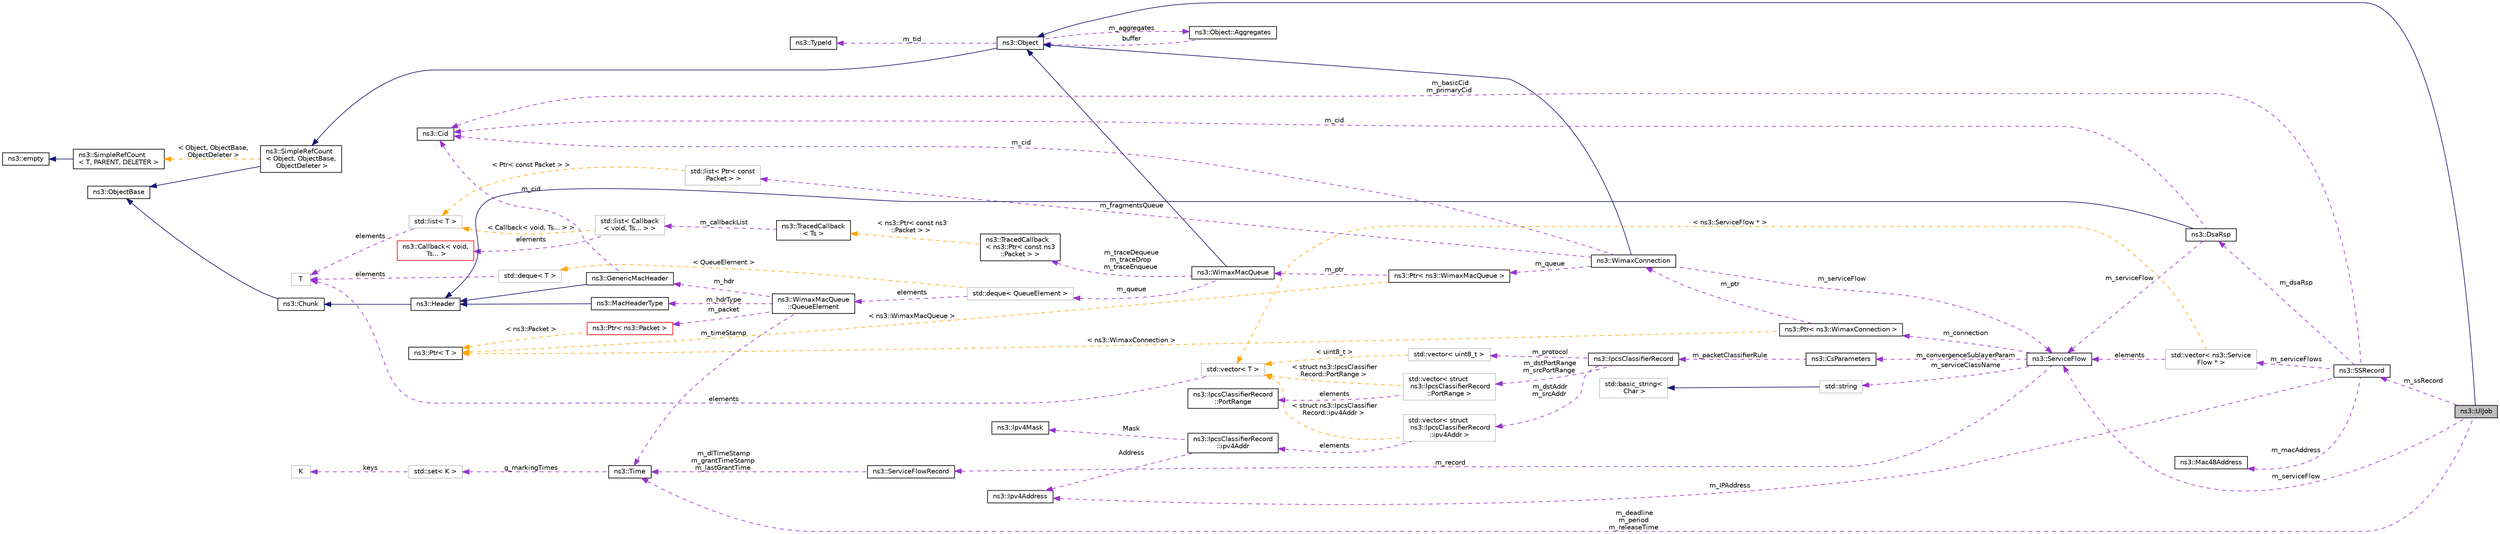 digraph "ns3::UlJob"
{
 // LATEX_PDF_SIZE
  edge [fontname="Helvetica",fontsize="10",labelfontname="Helvetica",labelfontsize="10"];
  node [fontname="Helvetica",fontsize="10",shape=record];
  rankdir="LR";
  Node1 [label="ns3::UlJob",height=0.2,width=0.4,color="black", fillcolor="grey75", style="filled", fontcolor="black",tooltip="this class implements a structure to compute the priority of service flows"];
  Node2 -> Node1 [dir="back",color="midnightblue",fontsize="10",style="solid",fontname="Helvetica"];
  Node2 [label="ns3::Object",height=0.2,width=0.4,color="black", fillcolor="white", style="filled",URL="$classns3_1_1_object.html",tooltip="A base class which provides memory management and object aggregation."];
  Node3 -> Node2 [dir="back",color="midnightblue",fontsize="10",style="solid",fontname="Helvetica"];
  Node3 [label="ns3::SimpleRefCount\l\< Object, ObjectBase,\l ObjectDeleter \>",height=0.2,width=0.4,color="black", fillcolor="white", style="filled",URL="$classns3_1_1_simple_ref_count.html",tooltip=" "];
  Node4 -> Node3 [dir="back",color="midnightblue",fontsize="10",style="solid",fontname="Helvetica"];
  Node4 [label="ns3::ObjectBase",height=0.2,width=0.4,color="black", fillcolor="white", style="filled",URL="$classns3_1_1_object_base.html",tooltip="Anchor the ns-3 type and attribute system."];
  Node5 -> Node3 [dir="back",color="orange",fontsize="10",style="dashed",label=" \< Object, ObjectBase,\l ObjectDeleter \>" ,fontname="Helvetica"];
  Node5 [label="ns3::SimpleRefCount\l\< T, PARENT, DELETER \>",height=0.2,width=0.4,color="black", fillcolor="white", style="filled",URL="$classns3_1_1_simple_ref_count.html",tooltip="A template-based reference counting class."];
  Node6 -> Node5 [dir="back",color="midnightblue",fontsize="10",style="solid",fontname="Helvetica"];
  Node6 [label="ns3::empty",height=0.2,width=0.4,color="black", fillcolor="white", style="filled",URL="$classns3_1_1empty.html",tooltip="make Callback use a separate empty type"];
  Node7 -> Node2 [dir="back",color="darkorchid3",fontsize="10",style="dashed",label=" m_tid" ,fontname="Helvetica"];
  Node7 [label="ns3::TypeId",height=0.2,width=0.4,color="black", fillcolor="white", style="filled",URL="$classns3_1_1_type_id.html",tooltip="a unique identifier for an interface."];
  Node8 -> Node2 [dir="back",color="darkorchid3",fontsize="10",style="dashed",label=" m_aggregates" ,fontname="Helvetica"];
  Node8 [label="ns3::Object::Aggregates",height=0.2,width=0.4,color="black", fillcolor="white", style="filled",URL="$structns3_1_1_object_1_1_aggregates.html",tooltip="The list of Objects aggregated to this one."];
  Node2 -> Node8 [dir="back",color="darkorchid3",fontsize="10",style="dashed",label=" buffer" ,fontname="Helvetica"];
  Node9 -> Node1 [dir="back",color="darkorchid3",fontsize="10",style="dashed",label=" m_serviceFlow" ,fontname="Helvetica"];
  Node9 [label="ns3::ServiceFlow",height=0.2,width=0.4,color="black", fillcolor="white", style="filled",URL="$classns3_1_1_service_flow.html",tooltip="This class implements service flows as described by the IEEE-802.16 standard."];
  Node10 -> Node9 [dir="back",color="darkorchid3",fontsize="10",style="dashed",label=" m_connection" ,fontname="Helvetica"];
  Node10 [label="ns3::Ptr\< ns3::WimaxConnection \>",height=0.2,width=0.4,color="black", fillcolor="white", style="filled",URL="$classns3_1_1_ptr.html",tooltip=" "];
  Node11 -> Node10 [dir="back",color="darkorchid3",fontsize="10",style="dashed",label=" m_ptr" ,fontname="Helvetica"];
  Node11 [label="ns3::WimaxConnection",height=0.2,width=0.4,color="black", fillcolor="white", style="filled",URL="$classns3_1_1_wimax_connection.html",tooltip="Class to represent WiMAX connections."];
  Node2 -> Node11 [dir="back",color="midnightblue",fontsize="10",style="solid",fontname="Helvetica"];
  Node9 -> Node11 [dir="back",color="darkorchid3",fontsize="10",style="dashed",label=" m_serviceFlow" ,fontname="Helvetica"];
  Node12 -> Node11 [dir="back",color="darkorchid3",fontsize="10",style="dashed",label=" m_cid" ,fontname="Helvetica"];
  Node12 [label="ns3::Cid",height=0.2,width=0.4,color="black", fillcolor="white", style="filled",URL="$classns3_1_1_cid.html",tooltip="Cid class."];
  Node13 -> Node11 [dir="back",color="darkorchid3",fontsize="10",style="dashed",label=" m_fragmentsQueue" ,fontname="Helvetica"];
  Node13 [label="std::list\< Ptr\< const\l Packet \> \>",height=0.2,width=0.4,color="grey75", fillcolor="white", style="filled",tooltip=" "];
  Node14 -> Node13 [dir="back",color="orange",fontsize="10",style="dashed",label=" \< Ptr\< const Packet \> \>" ,fontname="Helvetica"];
  Node14 [label="std::list\< T \>",height=0.2,width=0.4,color="grey75", fillcolor="white", style="filled",tooltip=" "];
  Node15 -> Node14 [dir="back",color="darkorchid3",fontsize="10",style="dashed",label=" elements" ,fontname="Helvetica"];
  Node15 [label="T",height=0.2,width=0.4,color="grey75", fillcolor="white", style="filled",tooltip=" "];
  Node16 -> Node11 [dir="back",color="darkorchid3",fontsize="10",style="dashed",label=" m_queue" ,fontname="Helvetica"];
  Node16 [label="ns3::Ptr\< ns3::WimaxMacQueue \>",height=0.2,width=0.4,color="black", fillcolor="white", style="filled",URL="$classns3_1_1_ptr.html",tooltip=" "];
  Node17 -> Node16 [dir="back",color="darkorchid3",fontsize="10",style="dashed",label=" m_ptr" ,fontname="Helvetica"];
  Node17 [label="ns3::WimaxMacQueue",height=0.2,width=0.4,color="black", fillcolor="white", style="filled",URL="$classns3_1_1_wimax_mac_queue.html",tooltip="Class implementing the device packet queue."];
  Node2 -> Node17 [dir="back",color="midnightblue",fontsize="10",style="solid",fontname="Helvetica"];
  Node18 -> Node17 [dir="back",color="darkorchid3",fontsize="10",style="dashed",label=" m_traceDequeue\nm_traceDrop\nm_traceEnqueue" ,fontname="Helvetica"];
  Node18 [label="ns3::TracedCallback\l\< ns3::Ptr\< const ns3\l::Packet \> \>",height=0.2,width=0.4,color="black", fillcolor="white", style="filled",URL="$classns3_1_1_traced_callback.html",tooltip=" "];
  Node19 -> Node18 [dir="back",color="orange",fontsize="10",style="dashed",label=" \< ns3::Ptr\< const ns3\l::Packet \> \>" ,fontname="Helvetica"];
  Node19 [label="ns3::TracedCallback\l\< Ts \>",height=0.2,width=0.4,color="black", fillcolor="white", style="filled",URL="$classns3_1_1_traced_callback.html",tooltip="Forward calls to a chain of Callback."];
  Node20 -> Node19 [dir="back",color="darkorchid3",fontsize="10",style="dashed",label=" m_callbackList" ,fontname="Helvetica"];
  Node20 [label="std::list\< Callback\l\< void, Ts... \> \>",height=0.2,width=0.4,color="grey75", fillcolor="white", style="filled",tooltip=" "];
  Node21 -> Node20 [dir="back",color="darkorchid3",fontsize="10",style="dashed",label=" elements" ,fontname="Helvetica"];
  Node21 [label="ns3::Callback\< void,\l Ts... \>",height=0.2,width=0.4,color="red", fillcolor="white", style="filled",URL="$classns3_1_1_callback.html",tooltip=" "];
  Node14 -> Node20 [dir="back",color="orange",fontsize="10",style="dashed",label=" \< Callback\< void, Ts... \> \>" ,fontname="Helvetica"];
  Node28 -> Node17 [dir="back",color="darkorchid3",fontsize="10",style="dashed",label=" m_queue" ,fontname="Helvetica"];
  Node28 [label="std::deque\< QueueElement \>",height=0.2,width=0.4,color="grey75", fillcolor="white", style="filled",tooltip=" "];
  Node29 -> Node28 [dir="back",color="darkorchid3",fontsize="10",style="dashed",label=" elements" ,fontname="Helvetica"];
  Node29 [label="ns3::WimaxMacQueue\l::QueueElement",height=0.2,width=0.4,color="black", fillcolor="white", style="filled",URL="$structns3_1_1_wimax_mac_queue_1_1_queue_element.html",tooltip="QueueElement structure."];
  Node30 -> Node29 [dir="back",color="darkorchid3",fontsize="10",style="dashed",label=" m_hdr" ,fontname="Helvetica"];
  Node30 [label="ns3::GenericMacHeader",height=0.2,width=0.4,color="black", fillcolor="white", style="filled",URL="$classns3_1_1_generic_mac_header.html",tooltip="This class implements the Generic mac Header as described by IEEE Standard for Local and metropolitan..."];
  Node31 -> Node30 [dir="back",color="midnightblue",fontsize="10",style="solid",fontname="Helvetica"];
  Node31 [label="ns3::Header",height=0.2,width=0.4,color="black", fillcolor="white", style="filled",URL="$classns3_1_1_header.html",tooltip="Protocol header serialization and deserialization."];
  Node32 -> Node31 [dir="back",color="midnightblue",fontsize="10",style="solid",fontname="Helvetica"];
  Node32 [label="ns3::Chunk",height=0.2,width=0.4,color="black", fillcolor="white", style="filled",URL="$classns3_1_1_chunk.html",tooltip="abstract base class for ns3::Header and ns3::Trailer"];
  Node4 -> Node32 [dir="back",color="midnightblue",fontsize="10",style="solid",fontname="Helvetica"];
  Node12 -> Node30 [dir="back",color="darkorchid3",fontsize="10",style="dashed",label=" m_cid" ,fontname="Helvetica"];
  Node33 -> Node29 [dir="back",color="darkorchid3",fontsize="10",style="dashed",label=" m_timeStamp" ,fontname="Helvetica"];
  Node33 [label="ns3::Time",height=0.2,width=0.4,color="black", fillcolor="white", style="filled",URL="$classns3_1_1_time.html",tooltip="Simulation virtual time values and global simulation resolution."];
  Node34 -> Node33 [dir="back",color="darkorchid3",fontsize="10",style="dashed",label=" g_markingTimes" ,fontname="Helvetica"];
  Node34 [label="std::set\< K \>",height=0.2,width=0.4,color="grey75", fillcolor="white", style="filled",tooltip=" "];
  Node35 -> Node34 [dir="back",color="darkorchid3",fontsize="10",style="dashed",label=" keys" ,fontname="Helvetica"];
  Node35 [label="K",height=0.2,width=0.4,color="grey75", fillcolor="white", style="filled",tooltip=" "];
  Node36 -> Node29 [dir="back",color="darkorchid3",fontsize="10",style="dashed",label=" m_packet" ,fontname="Helvetica"];
  Node36 [label="ns3::Ptr\< ns3::Packet \>",height=0.2,width=0.4,color="red", fillcolor="white", style="filled",URL="$classns3_1_1_ptr.html",tooltip=" "];
  Node26 -> Node36 [dir="back",color="orange",fontsize="10",style="dashed",label=" \< ns3::Packet \>" ,fontname="Helvetica"];
  Node26 [label="ns3::Ptr\< T \>",height=0.2,width=0.4,color="black", fillcolor="white", style="filled",URL="$classns3_1_1_ptr.html",tooltip="Smart pointer class similar to boost::intrusive_ptr."];
  Node54 -> Node29 [dir="back",color="darkorchid3",fontsize="10",style="dashed",label=" m_hdrType" ,fontname="Helvetica"];
  Node54 [label="ns3::MacHeaderType",height=0.2,width=0.4,color="black", fillcolor="white", style="filled",URL="$classns3_1_1_mac_header_type.html",tooltip="This class Represents the HT (Header Type) field of generic MAC and bandwidth request headers."];
  Node31 -> Node54 [dir="back",color="midnightblue",fontsize="10",style="solid",fontname="Helvetica"];
  Node55 -> Node28 [dir="back",color="orange",fontsize="10",style="dashed",label=" \< QueueElement \>" ,fontname="Helvetica"];
  Node55 [label="std::deque\< T \>",height=0.2,width=0.4,color="grey75", fillcolor="white", style="filled",tooltip=" "];
  Node15 -> Node55 [dir="back",color="darkorchid3",fontsize="10",style="dashed",label=" elements" ,fontname="Helvetica"];
  Node26 -> Node16 [dir="back",color="orange",fontsize="10",style="dashed",label=" \< ns3::WimaxMacQueue \>" ,fontname="Helvetica"];
  Node26 -> Node10 [dir="back",color="orange",fontsize="10",style="dashed",label=" \< ns3::WimaxConnection \>" ,fontname="Helvetica"];
  Node56 -> Node9 [dir="back",color="darkorchid3",fontsize="10",style="dashed",label=" m_record" ,fontname="Helvetica"];
  Node56 [label="ns3::ServiceFlowRecord",height=0.2,width=0.4,color="black", fillcolor="white", style="filled",URL="$classns3_1_1_service_flow_record.html",tooltip="this class implements a structure to manage some parameters and statistics related to a service flow"];
  Node33 -> Node56 [dir="back",color="darkorchid3",fontsize="10",style="dashed",label=" m_dlTimeStamp\nm_grantTimeStamp\nm_lastGrantTime" ,fontname="Helvetica"];
  Node57 -> Node9 [dir="back",color="darkorchid3",fontsize="10",style="dashed",label=" m_serviceClassName" ,fontname="Helvetica"];
  Node57 [label="std::string",height=0.2,width=0.4,color="grey75", fillcolor="white", style="filled",tooltip=" "];
  Node58 -> Node57 [dir="back",color="midnightblue",fontsize="10",style="solid",fontname="Helvetica"];
  Node58 [label="std::basic_string\<\l Char \>",height=0.2,width=0.4,color="grey75", fillcolor="white", style="filled",tooltip=" "];
  Node59 -> Node9 [dir="back",color="darkorchid3",fontsize="10",style="dashed",label=" m_convergenceSublayerParam" ,fontname="Helvetica"];
  Node59 [label="ns3::CsParameters",height=0.2,width=0.4,color="black", fillcolor="white", style="filled",URL="$classns3_1_1_cs_parameters.html",tooltip="CsParameters class."];
  Node60 -> Node59 [dir="back",color="darkorchid3",fontsize="10",style="dashed",label=" m_packetClassifierRule" ,fontname="Helvetica"];
  Node60 [label="ns3::IpcsClassifierRecord",height=0.2,width=0.4,color="black", fillcolor="white", style="filled",URL="$classns3_1_1_ipcs_classifier_record.html",tooltip="IpcsClassifierRecord class."];
  Node61 -> Node60 [dir="back",color="darkorchid3",fontsize="10",style="dashed",label=" m_dstPortRange\nm_srcPortRange" ,fontname="Helvetica"];
  Node61 [label="std::vector\< struct\l ns3::IpcsClassifierRecord\l::PortRange \>",height=0.2,width=0.4,color="grey75", fillcolor="white", style="filled",tooltip=" "];
  Node62 -> Node61 [dir="back",color="darkorchid3",fontsize="10",style="dashed",label=" elements" ,fontname="Helvetica"];
  Node62 [label="ns3::IpcsClassifierRecord\l::PortRange",height=0.2,width=0.4,color="black", fillcolor="white", style="filled",URL="$structns3_1_1_ipcs_classifier_record_1_1_port_range.html",tooltip="PortRange structure."];
  Node43 -> Node61 [dir="back",color="orange",fontsize="10",style="dashed",label=" \< struct ns3::IpcsClassifier\lRecord::PortRange \>" ,fontname="Helvetica"];
  Node43 [label="std::vector\< T \>",height=0.2,width=0.4,color="grey75", fillcolor="white", style="filled",tooltip=" "];
  Node15 -> Node43 [dir="back",color="darkorchid3",fontsize="10",style="dashed",label=" elements" ,fontname="Helvetica"];
  Node63 -> Node60 [dir="back",color="darkorchid3",fontsize="10",style="dashed",label=" m_protocol" ,fontname="Helvetica"];
  Node63 [label="std::vector\< uint8_t \>",height=0.2,width=0.4,color="grey75", fillcolor="white", style="filled",tooltip=" "];
  Node43 -> Node63 [dir="back",color="orange",fontsize="10",style="dashed",label=" \< uint8_t \>" ,fontname="Helvetica"];
  Node64 -> Node60 [dir="back",color="darkorchid3",fontsize="10",style="dashed",label=" m_dstAddr\nm_srcAddr" ,fontname="Helvetica"];
  Node64 [label="std::vector\< struct\l ns3::IpcsClassifierRecord\l::ipv4Addr \>",height=0.2,width=0.4,color="grey75", fillcolor="white", style="filled",tooltip=" "];
  Node65 -> Node64 [dir="back",color="darkorchid3",fontsize="10",style="dashed",label=" elements" ,fontname="Helvetica"];
  Node65 [label="ns3::IpcsClassifierRecord\l::ipv4Addr",height=0.2,width=0.4,color="black", fillcolor="white", style="filled",URL="$structns3_1_1_ipcs_classifier_record_1_1ipv4_addr.html",tooltip="ipv4Addr structure"];
  Node66 -> Node65 [dir="back",color="darkorchid3",fontsize="10",style="dashed",label=" Mask" ,fontname="Helvetica"];
  Node66 [label="ns3::Ipv4Mask",height=0.2,width=0.4,color="black", fillcolor="white", style="filled",URL="$classns3_1_1_ipv4_mask.html",tooltip="a class to represent an Ipv4 address mask"];
  Node67 -> Node65 [dir="back",color="darkorchid3",fontsize="10",style="dashed",label=" Address" ,fontname="Helvetica"];
  Node67 [label="ns3::Ipv4Address",height=0.2,width=0.4,color="black", fillcolor="white", style="filled",URL="$classns3_1_1_ipv4_address.html",tooltip="Ipv4 addresses are stored in host order in this class."];
  Node43 -> Node64 [dir="back",color="orange",fontsize="10",style="dashed",label=" \< struct ns3::IpcsClassifier\lRecord::ipv4Addr \>" ,fontname="Helvetica"];
  Node33 -> Node1 [dir="back",color="darkorchid3",fontsize="10",style="dashed",label=" m_deadline\nm_period\nm_releaseTime" ,fontname="Helvetica"];
  Node68 -> Node1 [dir="back",color="darkorchid3",fontsize="10",style="dashed",label=" m_ssRecord" ,fontname="Helvetica"];
  Node68 [label="ns3::SSRecord",height=0.2,width=0.4,color="black", fillcolor="white", style="filled",URL="$classns3_1_1_s_s_record.html",tooltip="This class is used by the base station to store some information related to subscriber station in the..."];
  Node69 -> Node68 [dir="back",color="darkorchid3",fontsize="10",style="dashed",label=" m_macAddress" ,fontname="Helvetica"];
  Node69 [label="ns3::Mac48Address",height=0.2,width=0.4,color="black", fillcolor="white", style="filled",URL="$classns3_1_1_mac48_address.html",tooltip="an EUI-48 address"];
  Node70 -> Node68 [dir="back",color="darkorchid3",fontsize="10",style="dashed",label=" m_dsaRsp" ,fontname="Helvetica"];
  Node70 [label="ns3::DsaRsp",height=0.2,width=0.4,color="black", fillcolor="white", style="filled",URL="$classns3_1_1_dsa_rsp.html",tooltip="This class implements the DSA-RSP message described by \"IEEE Standard for   Local and metropolitan ar..."];
  Node31 -> Node70 [dir="back",color="midnightblue",fontsize="10",style="solid",fontname="Helvetica"];
  Node9 -> Node70 [dir="back",color="darkorchid3",fontsize="10",style="dashed",label=" m_serviceFlow" ,fontname="Helvetica"];
  Node12 -> Node70 [dir="back",color="darkorchid3",fontsize="10",style="dashed",label=" m_cid" ,fontname="Helvetica"];
  Node12 -> Node68 [dir="back",color="darkorchid3",fontsize="10",style="dashed",label=" m_basicCid\nm_primaryCid" ,fontname="Helvetica"];
  Node67 -> Node68 [dir="back",color="darkorchid3",fontsize="10",style="dashed",label=" m_IPAddress" ,fontname="Helvetica"];
  Node71 -> Node68 [dir="back",color="darkorchid3",fontsize="10",style="dashed",label=" m_serviceFlows" ,fontname="Helvetica"];
  Node71 [label="std::vector\< ns3::Service\lFlow * \>",height=0.2,width=0.4,color="grey75", fillcolor="white", style="filled",tooltip=" "];
  Node9 -> Node71 [dir="back",color="darkorchid3",fontsize="10",style="dashed",label=" elements" ,fontname="Helvetica"];
  Node43 -> Node71 [dir="back",color="orange",fontsize="10",style="dashed",label=" \< ns3::ServiceFlow * \>" ,fontname="Helvetica"];
}
